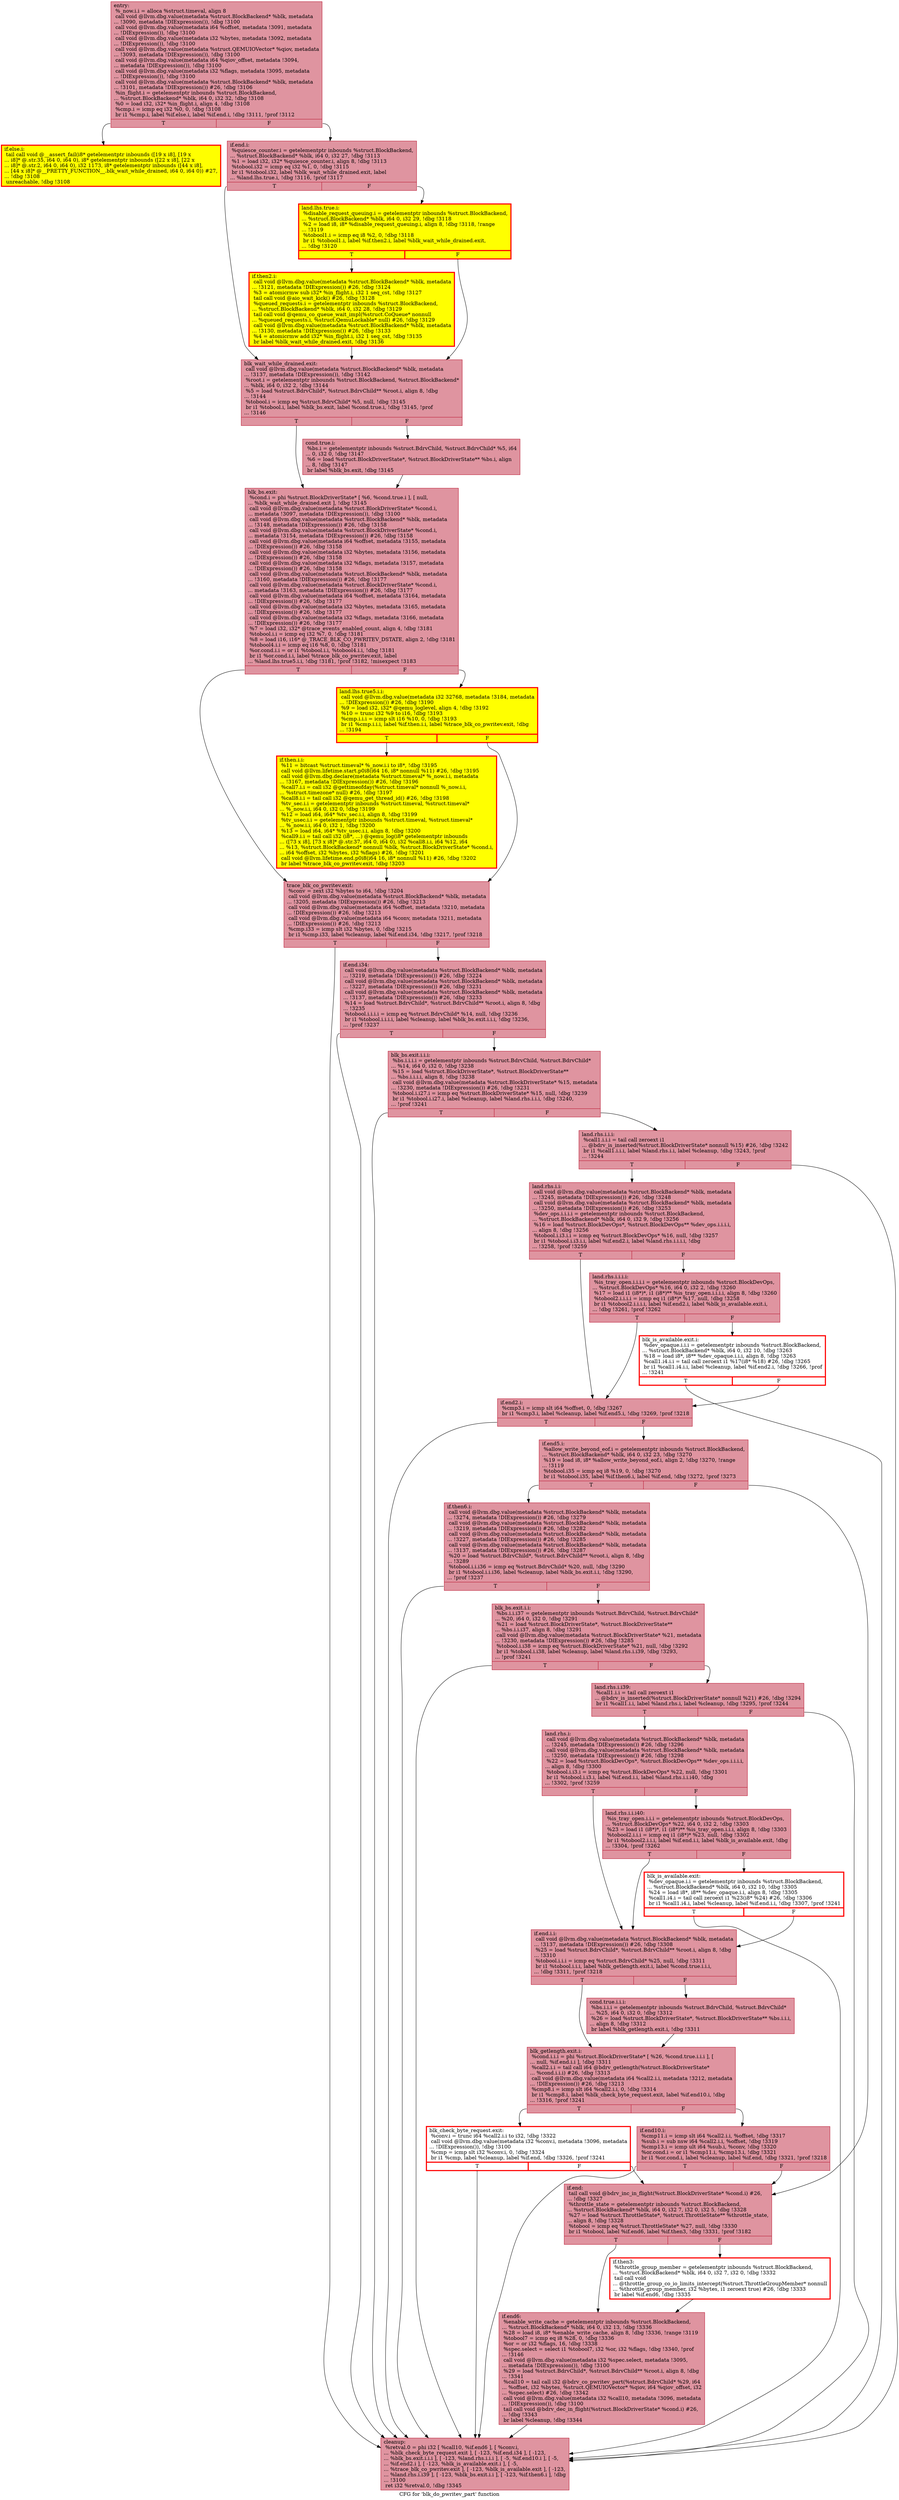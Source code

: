 digraph "CFG for 'blk_do_pwritev_part' function" {
	label="CFG for 'blk_do_pwritev_part' function";

	Node0x55d70fe3c1f0 [shape=record,color="#b70d28ff", style=filled, fillcolor="#b70d2870",label="{entry:\l  %_now.i.i = alloca %struct.timeval, align 8\l  call void @llvm.dbg.value(metadata %struct.BlockBackend* %blk, metadata\l... !3090, metadata !DIExpression()), !dbg !3100\l  call void @llvm.dbg.value(metadata i64 %offset, metadata !3091, metadata\l... !DIExpression()), !dbg !3100\l  call void @llvm.dbg.value(metadata i32 %bytes, metadata !3092, metadata\l... !DIExpression()), !dbg !3100\l  call void @llvm.dbg.value(metadata %struct.QEMUIOVector* %qiov, metadata\l... !3093, metadata !DIExpression()), !dbg !3100\l  call void @llvm.dbg.value(metadata i64 %qiov_offset, metadata !3094,\l... metadata !DIExpression()), !dbg !3100\l  call void @llvm.dbg.value(metadata i32 %flags, metadata !3095, metadata\l... !DIExpression()), !dbg !3100\l  call void @llvm.dbg.value(metadata %struct.BlockBackend* %blk, metadata\l... !3101, metadata !DIExpression()) #26, !dbg !3106\l  %in_flight.i = getelementptr inbounds %struct.BlockBackend,\l... %struct.BlockBackend* %blk, i64 0, i32 32, !dbg !3108\l  %0 = load i32, i32* %in_flight.i, align 4, !dbg !3108\l  %cmp.i = icmp eq i32 %0, 0, !dbg !3108\l  br i1 %cmp.i, label %if.else.i, label %if.end.i, !dbg !3111, !prof !3112\l|{<s0>T|<s1>F}}"];
	Node0x55d70fe3c1f0:s0 -> Node0x55d70fbe9e10;
	Node0x55d70fe3c1f0:s1 -> Node0x55d70ffda750;
	Node0x55d70fbe9e10 [shape=record,penwidth=3.0, style="filled", color="red", fillcolor="yellow",label="{if.else.i:                                        \l  tail call void @__assert_fail(i8* getelementptr inbounds ([19 x i8], [19 x\l... i8]* @.str.35, i64 0, i64 0), i8* getelementptr inbounds ([22 x i8], [22 x\l... i8]* @.str.2, i64 0, i64 0), i32 1173, i8* getelementptr inbounds ([44 x i8],\l... [44 x i8]* @__PRETTY_FUNCTION__.blk_wait_while_drained, i64 0, i64 0)) #27,\l... !dbg !3108\l  unreachable, !dbg !3108\l}"];
	Node0x55d70ffda750 [shape=record,color="#b70d28ff", style=filled, fillcolor="#b70d2870",label="{if.end.i:                                         \l  %quiesce_counter.i = getelementptr inbounds %struct.BlockBackend,\l... %struct.BlockBackend* %blk, i64 0, i32 27, !dbg !3113\l  %1 = load i32, i32* %quiesce_counter.i, align 8, !dbg !3113\l  %tobool.i32 = icmp eq i32 %1, 0, !dbg !3115\l  br i1 %tobool.i32, label %blk_wait_while_drained.exit, label\l... %land.lhs.true.i, !dbg !3116, !prof !3117\l|{<s0>T|<s1>F}}"];
	Node0x55d70ffda750:s0 -> Node0x55d70ffdb140;
	Node0x55d70ffda750:s1 -> Node0x55d70ffdd4c0;
	Node0x55d70ffdd4c0 [shape=record,penwidth=3.0, style="filled", color="red", fillcolor="yellow",label="{land.lhs.true.i:                                  \l  %disable_request_queuing.i = getelementptr inbounds %struct.BlockBackend,\l... %struct.BlockBackend* %blk, i64 0, i32 29, !dbg !3118\l  %2 = load i8, i8* %disable_request_queuing.i, align 8, !dbg !3118, !range\l... !3119\l  %tobool1.i = icmp eq i8 %2, 0, !dbg !3118\l  br i1 %tobool1.i, label %if.then2.i, label %blk_wait_while_drained.exit,\l... !dbg !3120\l|{<s0>T|<s1>F}}"];
	Node0x55d70ffdd4c0:s0 -> Node0x55d70fc15000;
	Node0x55d70ffdd4c0:s1 -> Node0x55d70ffdb140;
	Node0x55d70fc15000 [shape=record,penwidth=3.0, style="filled", color="red", fillcolor="yellow",label="{if.then2.i:                                       \l  call void @llvm.dbg.value(metadata %struct.BlockBackend* %blk, metadata\l... !3121, metadata !DIExpression()) #26, !dbg !3124\l  %3 = atomicrmw sub i32* %in_flight.i, i32 1 seq_cst, !dbg !3127\l  tail call void @aio_wait_kick() #26, !dbg !3128\l  %queued_requests.i = getelementptr inbounds %struct.BlockBackend,\l... %struct.BlockBackend* %blk, i64 0, i32 28, !dbg !3129\l  tail call void @qemu_co_queue_wait_impl(%struct.CoQueue* nonnull\l... %queued_requests.i, %struct.QemuLockable* null) #26, !dbg !3129\l  call void @llvm.dbg.value(metadata %struct.BlockBackend* %blk, metadata\l... !3130, metadata !DIExpression()) #26, !dbg !3133\l  %4 = atomicrmw add i32* %in_flight.i, i32 1 seq_cst, !dbg !3135\l  br label %blk_wait_while_drained.exit, !dbg !3136\l}"];
	Node0x55d70fc15000 -> Node0x55d70ffdb140;
	Node0x55d70ffdb140 [shape=record,color="#b70d28ff", style=filled, fillcolor="#b70d2870",label="{blk_wait_while_drained.exit:                      \l  call void @llvm.dbg.value(metadata %struct.BlockBackend* %blk, metadata\l... !3137, metadata !DIExpression()), !dbg !3142\l  %root.i = getelementptr inbounds %struct.BlockBackend, %struct.BlockBackend*\l... %blk, i64 0, i32 2, !dbg !3144\l  %5 = load %struct.BdrvChild*, %struct.BdrvChild** %root.i, align 8, !dbg\l... !3144\l  %tobool.i = icmp eq %struct.BdrvChild* %5, null, !dbg !3145\l  br i1 %tobool.i, label %blk_bs.exit, label %cond.true.i, !dbg !3145, !prof\l... !3146\l|{<s0>T|<s1>F}}"];
	Node0x55d70ffdb140:s0 -> Node0x55d70fdd0510;
	Node0x55d70ffdb140:s1 -> Node0x55d70fd10480;
	Node0x55d70fd10480 [shape=record,color="#b70d28ff", style=filled, fillcolor="#b70d2870",label="{cond.true.i:                                      \l  %bs.i = getelementptr inbounds %struct.BdrvChild, %struct.BdrvChild* %5, i64\l... 0, i32 0, !dbg !3147\l  %6 = load %struct.BlockDriverState*, %struct.BlockDriverState** %bs.i, align\l... 8, !dbg !3147\l  br label %blk_bs.exit, !dbg !3145\l}"];
	Node0x55d70fd10480 -> Node0x55d70fdd0510;
	Node0x55d70fdd0510 [shape=record,color="#b70d28ff", style=filled, fillcolor="#b70d2870",label="{blk_bs.exit:                                      \l  %cond.i = phi %struct.BlockDriverState* [ %6, %cond.true.i ], [ null,\l... %blk_wait_while_drained.exit ], !dbg !3145\l  call void @llvm.dbg.value(metadata %struct.BlockDriverState* %cond.i,\l... metadata !3097, metadata !DIExpression()), !dbg !3100\l  call void @llvm.dbg.value(metadata %struct.BlockBackend* %blk, metadata\l... !3148, metadata !DIExpression()) #26, !dbg !3158\l  call void @llvm.dbg.value(metadata %struct.BlockDriverState* %cond.i,\l... metadata !3154, metadata !DIExpression()) #26, !dbg !3158\l  call void @llvm.dbg.value(metadata i64 %offset, metadata !3155, metadata\l... !DIExpression()) #26, !dbg !3158\l  call void @llvm.dbg.value(metadata i32 %bytes, metadata !3156, metadata\l... !DIExpression()) #26, !dbg !3158\l  call void @llvm.dbg.value(metadata i32 %flags, metadata !3157, metadata\l... !DIExpression()) #26, !dbg !3158\l  call void @llvm.dbg.value(metadata %struct.BlockBackend* %blk, metadata\l... !3160, metadata !DIExpression()) #26, !dbg !3177\l  call void @llvm.dbg.value(metadata %struct.BlockDriverState* %cond.i,\l... metadata !3163, metadata !DIExpression()) #26, !dbg !3177\l  call void @llvm.dbg.value(metadata i64 %offset, metadata !3164, metadata\l... !DIExpression()) #26, !dbg !3177\l  call void @llvm.dbg.value(metadata i32 %bytes, metadata !3165, metadata\l... !DIExpression()) #26, !dbg !3177\l  call void @llvm.dbg.value(metadata i32 %flags, metadata !3166, metadata\l... !DIExpression()) #26, !dbg !3177\l  %7 = load i32, i32* @trace_events_enabled_count, align 4, !dbg !3181\l  %tobool.i.i = icmp eq i32 %7, 0, !dbg !3181\l  %8 = load i16, i16* @_TRACE_BLK_CO_PWRITEV_DSTATE, align 2, !dbg !3181\l  %tobool4.i.i = icmp eq i16 %8, 0, !dbg !3181\l  %or.cond.i.i = or i1 %tobool.i.i, %tobool4.i.i, !dbg !3181\l  br i1 %or.cond.i.i, label %trace_blk_co_pwritev.exit, label\l... %land.lhs.true5.i.i, !dbg !3181, !prof !3182, !misexpect !3183\l|{<s0>T|<s1>F}}"];
	Node0x55d70fdd0510:s0 -> Node0x55d70fc1a510;
	Node0x55d70fdd0510:s1 -> Node0x55d70fd0ee40;
	Node0x55d70fd0ee40 [shape=record,penwidth=3.0, style="filled", color="red", fillcolor="yellow",label="{land.lhs.true5.i.i:                               \l  call void @llvm.dbg.value(metadata i32 32768, metadata !3184, metadata\l... !DIExpression()) #26, !dbg !3190\l  %9 = load i32, i32* @qemu_loglevel, align 4, !dbg !3192\l  %10 = trunc i32 %9 to i16, !dbg !3193\l  %cmp.i.i.i = icmp slt i16 %10, 0, !dbg !3193\l  br i1 %cmp.i.i.i, label %if.then.i.i, label %trace_blk_co_pwritev.exit, !dbg\l... !3194\l|{<s0>T|<s1>F}}"];
	Node0x55d70fd0ee40:s0 -> Node0x55d70fbba2e0;
	Node0x55d70fd0ee40:s1 -> Node0x55d70fc1a510;
	Node0x55d70fbba2e0 [shape=record,penwidth=3.0, style="filled", color="red", fillcolor="yellow",label="{if.then.i.i:                                      \l  %11 = bitcast %struct.timeval* %_now.i.i to i8*, !dbg !3195\l  call void @llvm.lifetime.start.p0i8(i64 16, i8* nonnull %11) #26, !dbg !3195\l  call void @llvm.dbg.declare(metadata %struct.timeval* %_now.i.i, metadata\l... !3167, metadata !DIExpression()) #26, !dbg !3196\l  %call7.i.i = call i32 @gettimeofday(%struct.timeval* nonnull %_now.i.i,\l... %struct.timezone* null) #26, !dbg !3197\l  %call8.i.i = tail call i32 @qemu_get_thread_id() #26, !dbg !3198\l  %tv_sec.i.i = getelementptr inbounds %struct.timeval, %struct.timeval*\l... %_now.i.i, i64 0, i32 0, !dbg !3199\l  %12 = load i64, i64* %tv_sec.i.i, align 8, !dbg !3199\l  %tv_usec.i.i = getelementptr inbounds %struct.timeval, %struct.timeval*\l... %_now.i.i, i64 0, i32 1, !dbg !3200\l  %13 = load i64, i64* %tv_usec.i.i, align 8, !dbg !3200\l  %call9.i.i = tail call i32 (i8*, ...) @qemu_log(i8* getelementptr inbounds\l... ([73 x i8], [73 x i8]* @.str.37, i64 0, i64 0), i32 %call8.i.i, i64 %12, i64\l... %13, %struct.BlockBackend* nonnull %blk, %struct.BlockDriverState* %cond.i,\l... i64 %offset, i32 %bytes, i32 %flags) #26, !dbg !3201\l  call void @llvm.lifetime.end.p0i8(i64 16, i8* nonnull %11) #26, !dbg !3202\l  br label %trace_blk_co_pwritev.exit, !dbg !3203\l}"];
	Node0x55d70fbba2e0 -> Node0x55d70fc1a510;
	Node0x55d70fc1a510 [shape=record,color="#b70d28ff", style=filled, fillcolor="#b70d2870",label="{trace_blk_co_pwritev.exit:                        \l  %conv = zext i32 %bytes to i64, !dbg !3204\l  call void @llvm.dbg.value(metadata %struct.BlockBackend* %blk, metadata\l... !3205, metadata !DIExpression()) #26, !dbg !3213\l  call void @llvm.dbg.value(metadata i64 %offset, metadata !3210, metadata\l... !DIExpression()) #26, !dbg !3213\l  call void @llvm.dbg.value(metadata i64 %conv, metadata !3211, metadata\l... !DIExpression()) #26, !dbg !3213\l  %cmp.i33 = icmp slt i32 %bytes, 0, !dbg !3215\l  br i1 %cmp.i33, label %cleanup, label %if.end.i34, !dbg !3217, !prof !3218\l|{<s0>T|<s1>F}}"];
	Node0x55d70fc1a510:s0 -> Node0x55d70fd0a1b0;
	Node0x55d70fc1a510:s1 -> Node0x55d70ffd9430;
	Node0x55d70ffd9430 [shape=record,color="#b70d28ff", style=filled, fillcolor="#b70d2870",label="{if.end.i34:                                       \l  call void @llvm.dbg.value(metadata %struct.BlockBackend* %blk, metadata\l... !3219, metadata !DIExpression()) #26, !dbg !3224\l  call void @llvm.dbg.value(metadata %struct.BlockBackend* %blk, metadata\l... !3227, metadata !DIExpression()) #26, !dbg !3231\l  call void @llvm.dbg.value(metadata %struct.BlockBackend* %blk, metadata\l... !3137, metadata !DIExpression()) #26, !dbg !3233\l  %14 = load %struct.BdrvChild*, %struct.BdrvChild** %root.i, align 8, !dbg\l... !3235\l  %tobool.i.i.i.i = icmp eq %struct.BdrvChild* %14, null, !dbg !3236\l  br i1 %tobool.i.i.i.i, label %cleanup, label %blk_bs.exit.i.i.i, !dbg !3236,\l... !prof !3237\l|{<s0>T|<s1>F}}"];
	Node0x55d70ffd9430:s0 -> Node0x55d70fd0a1b0;
	Node0x55d70ffd9430:s1 -> Node0x55d70ffdde70;
	Node0x55d70ffdde70 [shape=record,color="#b70d28ff", style=filled, fillcolor="#b70d2870",label="{blk_bs.exit.i.i.i:                                \l  %bs.i.i.i.i = getelementptr inbounds %struct.BdrvChild, %struct.BdrvChild*\l... %14, i64 0, i32 0, !dbg !3238\l  %15 = load %struct.BlockDriverState*, %struct.BlockDriverState**\l... %bs.i.i.i.i, align 8, !dbg !3238\l  call void @llvm.dbg.value(metadata %struct.BlockDriverState* %15, metadata\l... !3230, metadata !DIExpression()) #26, !dbg !3231\l  %tobool.i.i27.i = icmp eq %struct.BlockDriverState* %15, null, !dbg !3239\l  br i1 %tobool.i.i27.i, label %cleanup, label %land.rhs.i.i.i, !dbg !3240,\l... !prof !3241\l|{<s0>T|<s1>F}}"];
	Node0x55d70ffdde70:s0 -> Node0x55d70fd0a1b0;
	Node0x55d70ffdde70:s1 -> Node0x55d70ffdb400;
	Node0x55d70ffdb400 [shape=record,color="#b70d28ff", style=filled, fillcolor="#b70d2870",label="{land.rhs.i.i.i:                                   \l  %call1.i.i.i = tail call zeroext i1\l... @bdrv_is_inserted(%struct.BlockDriverState* nonnull %15) #26, !dbg !3242\l  br i1 %call1.i.i.i, label %land.rhs.i.i, label %cleanup, !dbg !3243, !prof\l... !3244\l|{<s0>T|<s1>F}}"];
	Node0x55d70ffdb400:s0 -> Node0x55d70faa9a40;
	Node0x55d70ffdb400:s1 -> Node0x55d70fd0a1b0;
	Node0x55d70faa9a40 [shape=record,color="#b70d28ff", style=filled, fillcolor="#b70d2870",label="{land.rhs.i.i:                                     \l  call void @llvm.dbg.value(metadata %struct.BlockBackend* %blk, metadata\l... !3245, metadata !DIExpression()) #26, !dbg !3248\l  call void @llvm.dbg.value(metadata %struct.BlockBackend* %blk, metadata\l... !3250, metadata !DIExpression()) #26, !dbg !3253\l  %dev_ops.i.i.i.i = getelementptr inbounds %struct.BlockBackend,\l... %struct.BlockBackend* %blk, i64 0, i32 9, !dbg !3256\l  %16 = load %struct.BlockDevOps*, %struct.BlockDevOps** %dev_ops.i.i.i.i,\l... align 8, !dbg !3256\l  %tobool.i.i3.i.i = icmp eq %struct.BlockDevOps* %16, null, !dbg !3257\l  br i1 %tobool.i.i3.i.i, label %if.end2.i, label %land.rhs.i.i.i.i, !dbg\l... !3258, !prof !3259\l|{<s0>T|<s1>F}}"];
	Node0x55d70faa9a40:s0 -> Node0x55d70ffb6e40;
	Node0x55d70faa9a40:s1 -> Node0x55d70ffd9650;
	Node0x55d70ffd9650 [shape=record,color="#b70d28ff", style=filled, fillcolor="#b70d2870",label="{land.rhs.i.i.i.i:                                 \l  %is_tray_open.i.i.i.i = getelementptr inbounds %struct.BlockDevOps,\l... %struct.BlockDevOps* %16, i64 0, i32 2, !dbg !3260\l  %17 = load i1 (i8*)*, i1 (i8*)** %is_tray_open.i.i.i.i, align 8, !dbg !3260\l  %tobool2.i.i.i.i = icmp eq i1 (i8*)* %17, null, !dbg !3258\l  br i1 %tobool2.i.i.i.i, label %if.end2.i, label %blk_is_available.exit.i,\l... !dbg !3261, !prof !3262\l|{<s0>T|<s1>F}}"];
	Node0x55d70ffd9650:s0 -> Node0x55d70ffb6e40;
	Node0x55d70ffd9650:s1 -> Node0x55d70ffd9700;
	Node0x55d70ffd9700 [shape=record,penwidth=3.0, color="red",label="{blk_is_available.exit.i:                          \l  %dev_opaque.i.i.i = getelementptr inbounds %struct.BlockBackend,\l... %struct.BlockBackend* %blk, i64 0, i32 10, !dbg !3263\l  %18 = load i8*, i8** %dev_opaque.i.i.i, align 8, !dbg !3263\l  %call1.i4.i.i = tail call zeroext i1 %17(i8* %18) #26, !dbg !3265\l  br i1 %call1.i4.i.i, label %cleanup, label %if.end2.i, !dbg !3266, !prof\l... !3241\l|{<s0>T|<s1>F}}"];
	Node0x55d70ffd9700:s0 -> Node0x55d70fd0a1b0;
	Node0x55d70ffd9700:s1 -> Node0x55d70ffb6e40;
	Node0x55d70ffb6e40 [shape=record,color="#b70d28ff", style=filled, fillcolor="#b70d2870",label="{if.end2.i:                                        \l  %cmp3.i = icmp slt i64 %offset, 0, !dbg !3267\l  br i1 %cmp3.i, label %cleanup, label %if.end5.i, !dbg !3269, !prof !3218\l|{<s0>T|<s1>F}}"];
	Node0x55d70ffb6e40:s0 -> Node0x55d70fd0a1b0;
	Node0x55d70ffb6e40:s1 -> Node0x55d70ffe6f30;
	Node0x55d70ffe6f30 [shape=record,color="#b70d28ff", style=filled, fillcolor="#b70d2870",label="{if.end5.i:                                        \l  %allow_write_beyond_eof.i = getelementptr inbounds %struct.BlockBackend,\l... %struct.BlockBackend* %blk, i64 0, i32 23, !dbg !3270\l  %19 = load i8, i8* %allow_write_beyond_eof.i, align 2, !dbg !3270, !range\l... !3119\l  %tobool.i35 = icmp eq i8 %19, 0, !dbg !3270\l  br i1 %tobool.i35, label %if.then6.i, label %if.end, !dbg !3272, !prof !3273\l|{<s0>T|<s1>F}}"];
	Node0x55d70ffe6f30:s0 -> Node0x55d70ff4fc70;
	Node0x55d70ffe6f30:s1 -> Node0x55d70fd09920;
	Node0x55d70ff4fc70 [shape=record,color="#b70d28ff", style=filled, fillcolor="#b70d2870",label="{if.then6.i:                                       \l  call void @llvm.dbg.value(metadata %struct.BlockBackend* %blk, metadata\l... !3274, metadata !DIExpression()) #26, !dbg !3279\l  call void @llvm.dbg.value(metadata %struct.BlockBackend* %blk, metadata\l... !3219, metadata !DIExpression()) #26, !dbg !3282\l  call void @llvm.dbg.value(metadata %struct.BlockBackend* %blk, metadata\l... !3227, metadata !DIExpression()) #26, !dbg !3285\l  call void @llvm.dbg.value(metadata %struct.BlockBackend* %blk, metadata\l... !3137, metadata !DIExpression()) #26, !dbg !3287\l  %20 = load %struct.BdrvChild*, %struct.BdrvChild** %root.i, align 8, !dbg\l... !3289\l  %tobool.i.i.i36 = icmp eq %struct.BdrvChild* %20, null, !dbg !3290\l  br i1 %tobool.i.i.i36, label %cleanup, label %blk_bs.exit.i.i, !dbg !3290,\l... !prof !3237\l|{<s0>T|<s1>F}}"];
	Node0x55d70ff4fc70:s0 -> Node0x55d70fd0a1b0;
	Node0x55d70ff4fc70:s1 -> Node0x55d70ffddef0;
	Node0x55d70ffddef0 [shape=record,color="#b70d28ff", style=filled, fillcolor="#b70d2870",label="{blk_bs.exit.i.i:                                  \l  %bs.i.i.i37 = getelementptr inbounds %struct.BdrvChild, %struct.BdrvChild*\l... %20, i64 0, i32 0, !dbg !3291\l  %21 = load %struct.BlockDriverState*, %struct.BlockDriverState**\l... %bs.i.i.i37, align 8, !dbg !3291\l  call void @llvm.dbg.value(metadata %struct.BlockDriverState* %21, metadata\l... !3230, metadata !DIExpression()) #26, !dbg !3285\l  %tobool.i.i38 = icmp eq %struct.BlockDriverState* %21, null, !dbg !3292\l  br i1 %tobool.i.i38, label %cleanup, label %land.rhs.i.i39, !dbg !3293,\l... !prof !3241\l|{<s0>T|<s1>F}}"];
	Node0x55d70ffddef0:s0 -> Node0x55d70fd0a1b0;
	Node0x55d70ffddef0:s1 -> Node0x55d70ffe6a30;
	Node0x55d70ffe6a30 [shape=record,color="#b70d28ff", style=filled, fillcolor="#b70d2870",label="{land.rhs.i.i39:                                   \l  %call1.i.i = tail call zeroext i1\l... @bdrv_is_inserted(%struct.BlockDriverState* nonnull %21) #26, !dbg !3294\l  br i1 %call1.i.i, label %land.rhs.i, label %cleanup, !dbg !3295, !prof !3244\l|{<s0>T|<s1>F}}"];
	Node0x55d70ffe6a30:s0 -> Node0x55d70ffe1590;
	Node0x55d70ffe6a30:s1 -> Node0x55d70fd0a1b0;
	Node0x55d70ffe1590 [shape=record,color="#b70d28ff", style=filled, fillcolor="#b70d2870",label="{land.rhs.i:                                       \l  call void @llvm.dbg.value(metadata %struct.BlockBackend* %blk, metadata\l... !3245, metadata !DIExpression()) #26, !dbg !3296\l  call void @llvm.dbg.value(metadata %struct.BlockBackend* %blk, metadata\l... !3250, metadata !DIExpression()) #26, !dbg !3298\l  %22 = load %struct.BlockDevOps*, %struct.BlockDevOps** %dev_ops.i.i.i.i,\l... align 8, !dbg !3300\l  %tobool.i.i3.i = icmp eq %struct.BlockDevOps* %22, null, !dbg !3301\l  br i1 %tobool.i.i3.i, label %if.end.i.i, label %land.rhs.i.i.i40, !dbg\l... !3302, !prof !3259\l|{<s0>T|<s1>F}}"];
	Node0x55d70ffe1590:s0 -> Node0x55d70ffcf0c0;
	Node0x55d70ffe1590:s1 -> Node0x55d70ffe1aa0;
	Node0x55d70ffe1aa0 [shape=record,color="#b70d28ff", style=filled, fillcolor="#b70d2870",label="{land.rhs.i.i.i40:                                 \l  %is_tray_open.i.i.i = getelementptr inbounds %struct.BlockDevOps,\l... %struct.BlockDevOps* %22, i64 0, i32 2, !dbg !3303\l  %23 = load i1 (i8*)*, i1 (i8*)** %is_tray_open.i.i.i, align 8, !dbg !3303\l  %tobool2.i.i.i = icmp eq i1 (i8*)* %23, null, !dbg !3302\l  br i1 %tobool2.i.i.i, label %if.end.i.i, label %blk_is_available.exit, !dbg\l... !3304, !prof !3262\l|{<s0>T|<s1>F}}"];
	Node0x55d70ffe1aa0:s0 -> Node0x55d70ffcf0c0;
	Node0x55d70ffe1aa0:s1 -> Node0x55d70ffe1df0;
	Node0x55d70ffe1df0 [shape=record,penwidth=3.0, color="red",label="{blk_is_available.exit:                            \l  %dev_opaque.i.i = getelementptr inbounds %struct.BlockBackend,\l... %struct.BlockBackend* %blk, i64 0, i32 10, !dbg !3305\l  %24 = load i8*, i8** %dev_opaque.i.i, align 8, !dbg !3305\l  %call1.i4.i = tail call zeroext i1 %23(i8* %24) #26, !dbg !3306\l  br i1 %call1.i4.i, label %cleanup, label %if.end.i.i, !dbg !3307, !prof !3241\l|{<s0>T|<s1>F}}"];
	Node0x55d70ffe1df0:s0 -> Node0x55d70fd0a1b0;
	Node0x55d70ffe1df0:s1 -> Node0x55d70ffcf0c0;
	Node0x55d70ffcf0c0 [shape=record,color="#b70d28ff", style=filled, fillcolor="#b70d2870",label="{if.end.i.i:                                       \l  call void @llvm.dbg.value(metadata %struct.BlockBackend* %blk, metadata\l... !3137, metadata !DIExpression()) #26, !dbg !3308\l  %25 = load %struct.BdrvChild*, %struct.BdrvChild** %root.i, align 8, !dbg\l... !3310\l  %tobool.i.i.i = icmp eq %struct.BdrvChild* %25, null, !dbg !3311\l  br i1 %tobool.i.i.i, label %blk_getlength.exit.i, label %cond.true.i.i.i,\l... !dbg !3311, !prof !3218\l|{<s0>T|<s1>F}}"];
	Node0x55d70ffcf0c0:s0 -> Node0x55d70fc39e70;
	Node0x55d70ffcf0c0:s1 -> Node0x55d70fe96e80;
	Node0x55d70fe96e80 [shape=record,color="#b70d28ff", style=filled, fillcolor="#b70d2870",label="{cond.true.i.i.i:                                  \l  %bs.i.i.i = getelementptr inbounds %struct.BdrvChild, %struct.BdrvChild*\l... %25, i64 0, i32 0, !dbg !3312\l  %26 = load %struct.BlockDriverState*, %struct.BlockDriverState** %bs.i.i.i,\l... align 8, !dbg !3312\l  br label %blk_getlength.exit.i, !dbg !3311\l}"];
	Node0x55d70fe96e80 -> Node0x55d70fc39e70;
	Node0x55d70fc39e70 [shape=record,color="#b70d28ff", style=filled, fillcolor="#b70d2870",label="{blk_getlength.exit.i:                             \l  %cond.i.i.i = phi %struct.BlockDriverState* [ %26, %cond.true.i.i.i ], [\l... null, %if.end.i.i ], !dbg !3311\l  %call2.i.i = tail call i64 @bdrv_getlength(%struct.BlockDriverState*\l... %cond.i.i.i) #26, !dbg !3313\l  call void @llvm.dbg.value(metadata i64 %call2.i.i, metadata !3212, metadata\l... !DIExpression()) #26, !dbg !3213\l  %cmp8.i = icmp slt i64 %call2.i.i, 0, !dbg !3314\l  br i1 %cmp8.i, label %blk_check_byte_request.exit, label %if.end10.i, !dbg\l... !3316, !prof !3241\l|{<s0>T|<s1>F}}"];
	Node0x55d70fc39e70:s0 -> Node0x55d70ffe6260;
	Node0x55d70fc39e70:s1 -> Node0x55d70ffcf7c0;
	Node0x55d70ffcf7c0 [shape=record,color="#b70d28ff", style=filled, fillcolor="#b70d2870",label="{if.end10.i:                                       \l  %cmp11.i = icmp slt i64 %call2.i.i, %offset, !dbg !3317\l  %sub.i = sub nsw i64 %call2.i.i, %offset, !dbg !3319\l  %cmp13.i = icmp ult i64 %sub.i, %conv, !dbg !3320\l  %or.cond.i = or i1 %cmp11.i, %cmp13.i, !dbg !3321\l  br i1 %or.cond.i, label %cleanup, label %if.end, !dbg !3321, !prof !3218\l|{<s0>T|<s1>F}}"];
	Node0x55d70ffcf7c0:s0 -> Node0x55d70fd0a1b0;
	Node0x55d70ffcf7c0:s1 -> Node0x55d70fd09920;
	Node0x55d70ffe6260 [shape=record,penwidth=3.0, color="red",label="{blk_check_byte_request.exit:                      \l  %conv.i = trunc i64 %call2.i.i to i32, !dbg !3322\l  call void @llvm.dbg.value(metadata i32 %conv.i, metadata !3096, metadata\l... !DIExpression()), !dbg !3100\l  %cmp = icmp slt i32 %conv.i, 0, !dbg !3324\l  br i1 %cmp, label %cleanup, label %if.end, !dbg !3326, !prof !3241\l|{<s0>T|<s1>F}}"];
	Node0x55d70ffe6260:s0 -> Node0x55d70fd0a1b0;
	Node0x55d70ffe6260:s1 -> Node0x55d70fd09920;
	Node0x55d70fd09920 [shape=record,color="#b70d28ff", style=filled, fillcolor="#b70d2870",label="{if.end:                                           \l  tail call void @bdrv_inc_in_flight(%struct.BlockDriverState* %cond.i) #26,\l... !dbg !3327\l  %throttle_state = getelementptr inbounds %struct.BlockBackend,\l... %struct.BlockBackend* %blk, i64 0, i32 7, i32 0, i32 5, !dbg !3328\l  %27 = load %struct.ThrottleState*, %struct.ThrottleState** %throttle_state,\l... align 8, !dbg !3328\l  %tobool = icmp eq %struct.ThrottleState* %27, null, !dbg !3330\l  br i1 %tobool, label %if.end6, label %if.then3, !dbg !3331, !prof !3182\l|{<s0>T|<s1>F}}"];
	Node0x55d70fd09920:s0 -> Node0x55d70fd0a650;
	Node0x55d70fd09920:s1 -> Node0x55d70fd0a5e0;
	Node0x55d70fd0a5e0 [shape=record,penwidth=3.0, color="red",label="{if.then3:                                         \l  %throttle_group_member = getelementptr inbounds %struct.BlockBackend,\l... %struct.BlockBackend* %blk, i64 0, i32 7, i32 0, !dbg !3332\l  tail call void\l... @throttle_group_co_io_limits_intercept(%struct.ThrottleGroupMember* nonnull\l... %throttle_group_member, i32 %bytes, i1 zeroext true) #26, !dbg !3333\l  br label %if.end6, !dbg !3335\l}"];
	Node0x55d70fd0a5e0 -> Node0x55d70fd0a650;
	Node0x55d70fd0a650 [shape=record,color="#b70d28ff", style=filled, fillcolor="#b70d2870",label="{if.end6:                                          \l  %enable_write_cache = getelementptr inbounds %struct.BlockBackend,\l... %struct.BlockBackend* %blk, i64 0, i32 13, !dbg !3336\l  %28 = load i8, i8* %enable_write_cache, align 8, !dbg !3336, !range !3119\l  %tobool7 = icmp eq i8 %28, 0, !dbg !3336\l  %or = or i32 %flags, 16, !dbg !3338\l  %spec.select = select i1 %tobool7, i32 %or, i32 %flags, !dbg !3340, !prof\l... !3146\l  call void @llvm.dbg.value(metadata i32 %spec.select, metadata !3095,\l... metadata !DIExpression()), !dbg !3100\l  %29 = load %struct.BdrvChild*, %struct.BdrvChild** %root.i, align 8, !dbg\l... !3341\l  %call10 = tail call i32 @bdrv_co_pwritev_part(%struct.BdrvChild* %29, i64\l... %offset, i32 %bytes, %struct.QEMUIOVector* %qiov, i64 %qiov_offset, i32\l... %spec.select) #26, !dbg !3342\l  call void @llvm.dbg.value(metadata i32 %call10, metadata !3096, metadata\l... !DIExpression()), !dbg !3100\l  tail call void @bdrv_dec_in_flight(%struct.BlockDriverState* %cond.i) #26,\l... !dbg !3343\l  br label %cleanup, !dbg !3344\l}"];
	Node0x55d70fd0a650 -> Node0x55d70fd0a1b0;
	Node0x55d70fd0a1b0 [shape=record,color="#b70d28ff", style=filled, fillcolor="#b70d2870",label="{cleanup:                                          \l  %retval.0 = phi i32 [ %call10, %if.end6 ], [ %conv.i,\l... %blk_check_byte_request.exit ], [ -123, %if.end.i34 ], [ -123,\l... %blk_bs.exit.i.i.i ], [ -123, %land.rhs.i.i.i ], [ -5, %if.end10.i ], [ -5,\l... %if.end2.i ], [ -123, %blk_is_available.exit.i ], [ -5,\l... %trace_blk_co_pwritev.exit ], [ -123, %blk_is_available.exit ], [ -123,\l... %land.rhs.i.i39 ], [ -123, %blk_bs.exit.i.i ], [ -123, %if.then6.i ], !dbg\l... !3100\l  ret i32 %retval.0, !dbg !3345\l}"];
}

